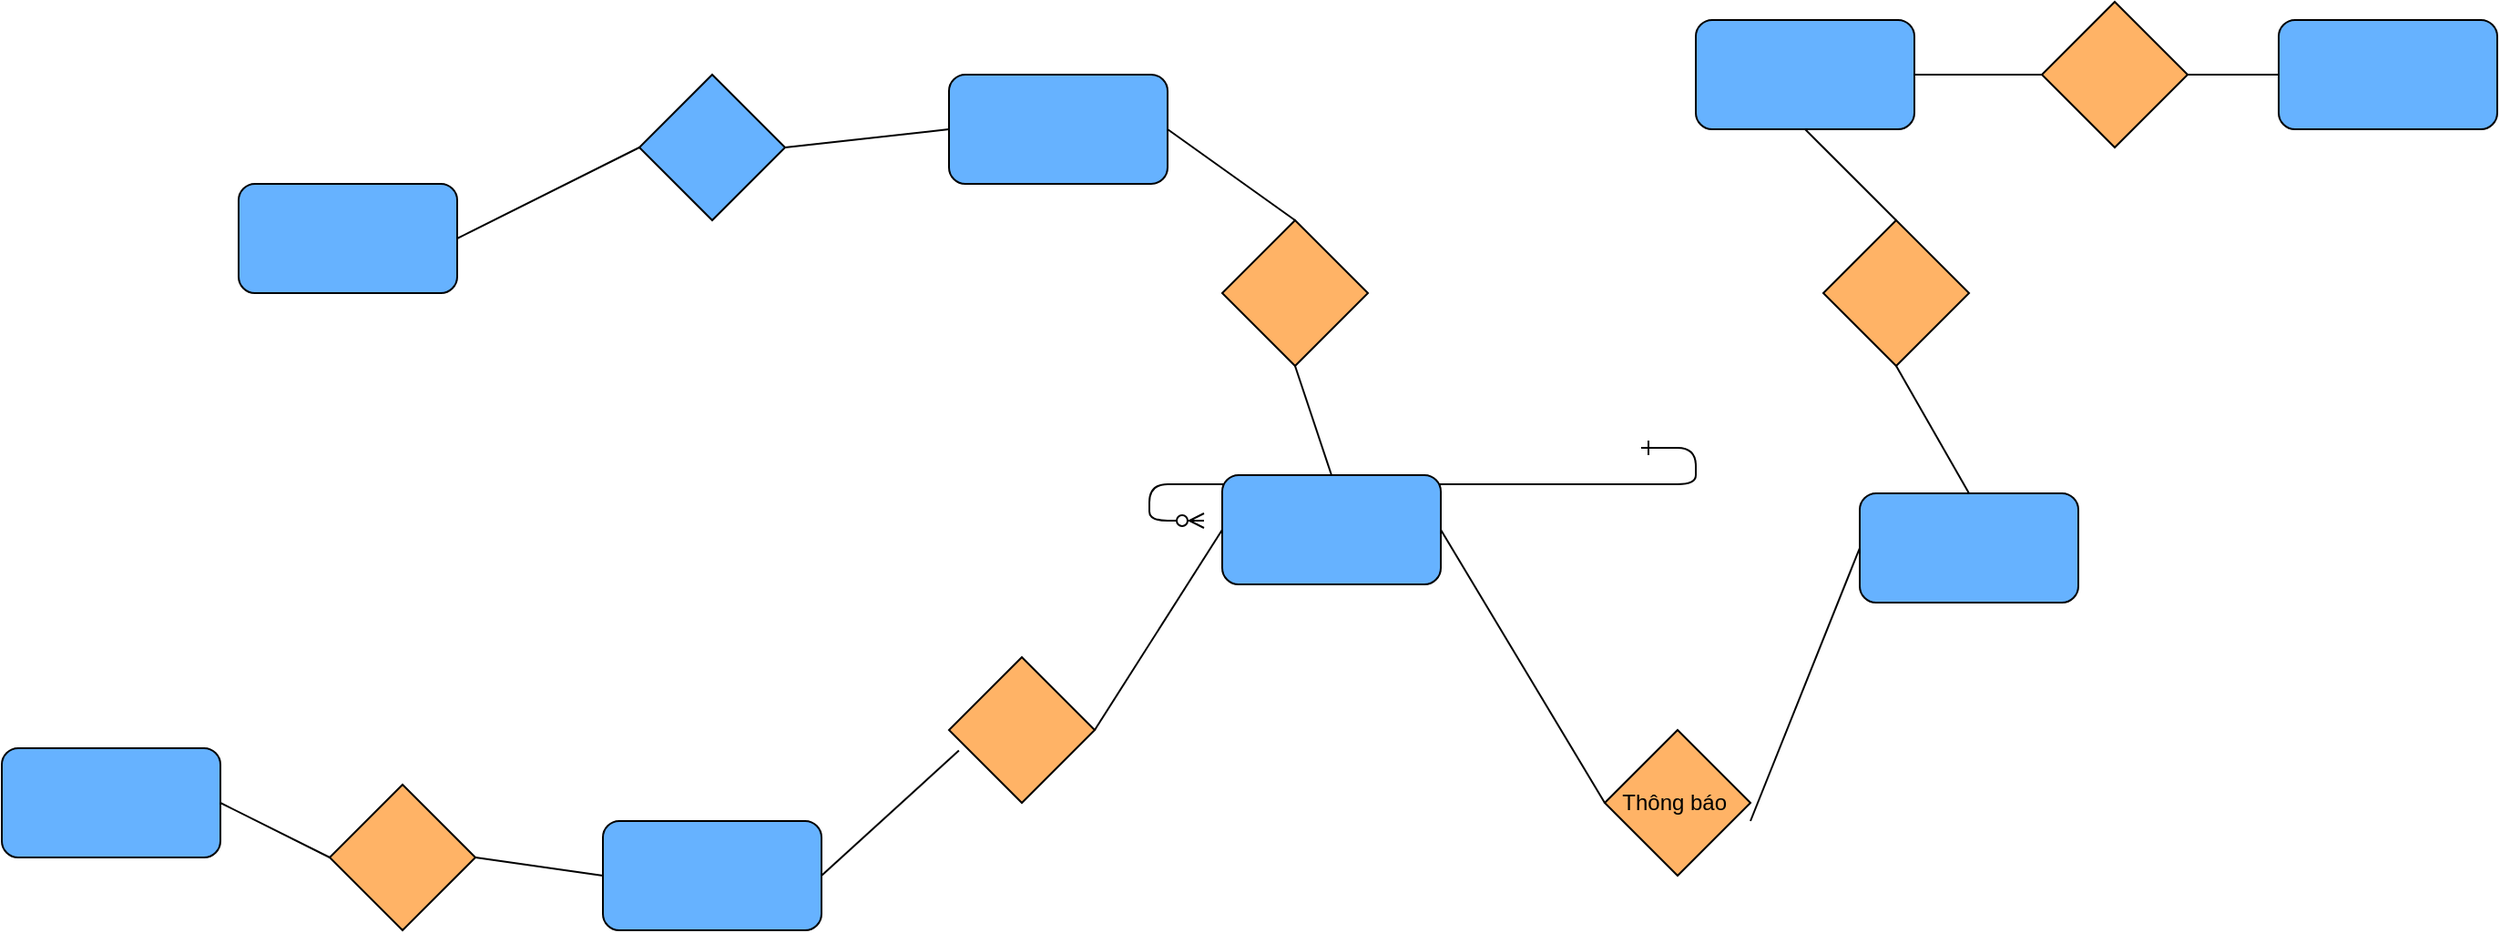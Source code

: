 <mxfile version="21.6.1" type="github">
  <diagram id="R2lEEEUBdFMjLlhIrx00" name="Page-1">
    <mxGraphModel dx="2754" dy="1921" grid="1" gridSize="10" guides="1" tooltips="1" connect="1" arrows="1" fold="1" page="1" pageScale="1" pageWidth="850" pageHeight="1100" math="0" shadow="0" extFonts="Permanent Marker^https://fonts.googleapis.com/css?family=Permanent+Marker">
      <root>
        <mxCell id="0" />
        <mxCell id="1" parent="0" />
        <mxCell id="C-vyLk0tnHw3VtMMgP7b-12" value="" style="edgeStyle=entityRelationEdgeStyle;endArrow=ERzeroToMany;startArrow=ERone;endFill=1;startFill=0;" parent="1" target="C-vyLk0tnHw3VtMMgP7b-17" edge="1">
          <mxGeometry width="100" height="100" relative="1" as="geometry">
            <mxPoint x="700" y="165" as="sourcePoint" />
            <mxPoint x="460" y="205" as="targetPoint" />
          </mxGeometry>
        </mxCell>
        <mxCell id="9YvvYFSVIsnFk0pbPGUX-1" value="" style="rounded=1;whiteSpace=wrap;html=1;fillColor=#66B2FF;" vertex="1" parent="1">
          <mxGeometry x="-200" y="330" width="120" height="60" as="geometry" />
        </mxCell>
        <mxCell id="9YvvYFSVIsnFk0pbPGUX-2" value="" style="rounded=1;whiteSpace=wrap;html=1;fillColor=#66B2FF;" vertex="1" parent="1">
          <mxGeometry x="130" y="370" width="120" height="60" as="geometry" />
        </mxCell>
        <mxCell id="9YvvYFSVIsnFk0pbPGUX-3" value="" style="rounded=1;whiteSpace=wrap;html=1;fillColor=#66B2FF;" vertex="1" parent="1">
          <mxGeometry x="730" y="-70" width="120" height="60" as="geometry" />
        </mxCell>
        <mxCell id="9YvvYFSVIsnFk0pbPGUX-4" value="" style="rounded=1;whiteSpace=wrap;html=1;fillColor=#66B2FF;" vertex="1" parent="1">
          <mxGeometry x="470" y="180" width="120" height="60" as="geometry" />
        </mxCell>
        <mxCell id="9YvvYFSVIsnFk0pbPGUX-5" value="" style="rounded=1;whiteSpace=wrap;html=1;fillColor=#66B2FF;" vertex="1" parent="1">
          <mxGeometry x="820" y="190" width="120" height="60" as="geometry" />
        </mxCell>
        <mxCell id="9YvvYFSVIsnFk0pbPGUX-6" value="" style="rounded=1;whiteSpace=wrap;html=1;fillColor=#66B2FF;" vertex="1" parent="1">
          <mxGeometry x="320" y="-40" width="120" height="60" as="geometry" />
        </mxCell>
        <mxCell id="9YvvYFSVIsnFk0pbPGUX-7" value="" style="rounded=1;whiteSpace=wrap;html=1;fillColor=#66B2FF;" vertex="1" parent="1">
          <mxGeometry x="-70" y="20" width="120" height="60" as="geometry" />
        </mxCell>
        <mxCell id="9YvvYFSVIsnFk0pbPGUX-9" value="" style="rhombus;whiteSpace=wrap;html=1;fillColor=#FFB366;" vertex="1" parent="1">
          <mxGeometry x="320" y="280" width="80" height="80" as="geometry" />
        </mxCell>
        <mxCell id="9YvvYFSVIsnFk0pbPGUX-10" value="Thông báo&amp;nbsp;" style="rhombus;whiteSpace=wrap;html=1;fillColor=#FFB366;" vertex="1" parent="1">
          <mxGeometry x="680" y="320" width="80" height="80" as="geometry" />
        </mxCell>
        <mxCell id="9YvvYFSVIsnFk0pbPGUX-11" value="" style="rhombus;whiteSpace=wrap;html=1;fillColor=#FFB366;" vertex="1" parent="1">
          <mxGeometry x="-20" y="350" width="80" height="80" as="geometry" />
        </mxCell>
        <mxCell id="9YvvYFSVIsnFk0pbPGUX-12" value="" style="rhombus;whiteSpace=wrap;html=1;fillColor=#66B2FF;" vertex="1" parent="1">
          <mxGeometry x="150" y="-40" width="80" height="80" as="geometry" />
        </mxCell>
        <mxCell id="9YvvYFSVIsnFk0pbPGUX-13" value="" style="endArrow=none;html=1;rounded=0;entryX=0;entryY=0.5;entryDx=0;entryDy=0;exitX=1;exitY=0.5;exitDx=0;exitDy=0;" edge="1" parent="1" source="9YvvYFSVIsnFk0pbPGUX-9" target="9YvvYFSVIsnFk0pbPGUX-4">
          <mxGeometry width="50" height="50" relative="1" as="geometry">
            <mxPoint x="460" y="310" as="sourcePoint" />
            <mxPoint x="510" y="260" as="targetPoint" />
          </mxGeometry>
        </mxCell>
        <mxCell id="9YvvYFSVIsnFk0pbPGUX-14" value="" style="endArrow=none;html=1;rounded=0;entryX=1;entryY=0.5;entryDx=0;entryDy=0;exitX=0;exitY=0.5;exitDx=0;exitDy=0;" edge="1" parent="1" source="9YvvYFSVIsnFk0pbPGUX-12" target="9YvvYFSVIsnFk0pbPGUX-7">
          <mxGeometry width="50" height="50" relative="1" as="geometry">
            <mxPoint x="460" y="310" as="sourcePoint" />
            <mxPoint x="510" y="260" as="targetPoint" />
          </mxGeometry>
        </mxCell>
        <mxCell id="9YvvYFSVIsnFk0pbPGUX-15" value="" style="endArrow=none;html=1;rounded=0;entryX=1;entryY=0.5;entryDx=0;entryDy=0;exitX=0;exitY=0.5;exitDx=0;exitDy=0;" edge="1" parent="1" source="9YvvYFSVIsnFk0pbPGUX-6" target="9YvvYFSVIsnFk0pbPGUX-12">
          <mxGeometry width="50" height="50" relative="1" as="geometry">
            <mxPoint x="460" y="310" as="sourcePoint" />
            <mxPoint x="510" y="260" as="targetPoint" />
          </mxGeometry>
        </mxCell>
        <mxCell id="9YvvYFSVIsnFk0pbPGUX-16" value="" style="endArrow=none;html=1;rounded=0;entryX=1;entryY=0.5;entryDx=0;entryDy=0;exitX=0;exitY=0.5;exitDx=0;exitDy=0;" edge="1" parent="1" source="9YvvYFSVIsnFk0pbPGUX-2" target="9YvvYFSVIsnFk0pbPGUX-11">
          <mxGeometry width="50" height="50" relative="1" as="geometry">
            <mxPoint x="460" y="310" as="sourcePoint" />
            <mxPoint x="510" y="260" as="targetPoint" />
          </mxGeometry>
        </mxCell>
        <mxCell id="9YvvYFSVIsnFk0pbPGUX-17" value="" style="endArrow=none;html=1;rounded=0;entryX=0.068;entryY=0.641;entryDx=0;entryDy=0;entryPerimeter=0;exitX=1;exitY=0.5;exitDx=0;exitDy=0;" edge="1" parent="1" source="9YvvYFSVIsnFk0pbPGUX-2" target="9YvvYFSVIsnFk0pbPGUX-9">
          <mxGeometry width="50" height="50" relative="1" as="geometry">
            <mxPoint x="460" y="310" as="sourcePoint" />
            <mxPoint x="510" y="260" as="targetPoint" />
          </mxGeometry>
        </mxCell>
        <mxCell id="9YvvYFSVIsnFk0pbPGUX-18" value="" style="endArrow=none;html=1;rounded=0;entryX=0;entryY=0.5;entryDx=0;entryDy=0;exitX=1;exitY=0.5;exitDx=0;exitDy=0;" edge="1" parent="1" source="9YvvYFSVIsnFk0pbPGUX-1" target="9YvvYFSVIsnFk0pbPGUX-11">
          <mxGeometry width="50" height="50" relative="1" as="geometry">
            <mxPoint x="460" y="310" as="sourcePoint" />
            <mxPoint x="510" y="260" as="targetPoint" />
          </mxGeometry>
        </mxCell>
        <mxCell id="9YvvYFSVIsnFk0pbPGUX-19" value="" style="endArrow=none;html=1;rounded=0;entryX=1;entryY=0.625;entryDx=0;entryDy=0;entryPerimeter=0;exitX=0;exitY=0.5;exitDx=0;exitDy=0;" edge="1" parent="1" source="9YvvYFSVIsnFk0pbPGUX-5" target="9YvvYFSVIsnFk0pbPGUX-10">
          <mxGeometry width="50" height="50" relative="1" as="geometry">
            <mxPoint x="460" y="310" as="sourcePoint" />
            <mxPoint x="510" y="260" as="targetPoint" />
          </mxGeometry>
        </mxCell>
        <mxCell id="9YvvYFSVIsnFk0pbPGUX-20" value="" style="endArrow=none;html=1;rounded=0;entryX=1;entryY=0.5;entryDx=0;entryDy=0;exitX=0;exitY=0.5;exitDx=0;exitDy=0;" edge="1" parent="1" source="9YvvYFSVIsnFk0pbPGUX-10" target="9YvvYFSVIsnFk0pbPGUX-4">
          <mxGeometry width="50" height="50" relative="1" as="geometry">
            <mxPoint x="460" y="310" as="sourcePoint" />
            <mxPoint x="510" y="260" as="targetPoint" />
          </mxGeometry>
        </mxCell>
        <mxCell id="9YvvYFSVIsnFk0pbPGUX-21" value="" style="rhombus;whiteSpace=wrap;html=1;fillColor=#FFB366;" vertex="1" parent="1">
          <mxGeometry x="800" y="40" width="80" height="80" as="geometry" />
        </mxCell>
        <mxCell id="9YvvYFSVIsnFk0pbPGUX-22" value="" style="endArrow=none;html=1;rounded=0;entryX=0.5;entryY=1;entryDx=0;entryDy=0;exitX=0.5;exitY=0;exitDx=0;exitDy=0;" edge="1" parent="1" source="9YvvYFSVIsnFk0pbPGUX-5" target="9YvvYFSVIsnFk0pbPGUX-21">
          <mxGeometry width="50" height="50" relative="1" as="geometry">
            <mxPoint x="460" y="310" as="sourcePoint" />
            <mxPoint x="510" y="260" as="targetPoint" />
          </mxGeometry>
        </mxCell>
        <mxCell id="9YvvYFSVIsnFk0pbPGUX-23" value="" style="endArrow=none;html=1;rounded=0;entryX=0.5;entryY=1;entryDx=0;entryDy=0;exitX=0.5;exitY=0;exitDx=0;exitDy=0;" edge="1" parent="1" source="9YvvYFSVIsnFk0pbPGUX-21" target="9YvvYFSVIsnFk0pbPGUX-3">
          <mxGeometry width="50" height="50" relative="1" as="geometry">
            <mxPoint x="460" y="310" as="sourcePoint" />
            <mxPoint x="510" y="260" as="targetPoint" />
          </mxGeometry>
        </mxCell>
        <mxCell id="9YvvYFSVIsnFk0pbPGUX-24" value="" style="rhombus;whiteSpace=wrap;html=1;fillColor=#FFB366;" vertex="1" parent="1">
          <mxGeometry x="470" y="40" width="80" height="80" as="geometry" />
        </mxCell>
        <mxCell id="9YvvYFSVIsnFk0pbPGUX-25" value="" style="endArrow=none;html=1;rounded=0;entryX=0.5;entryY=1;entryDx=0;entryDy=0;exitX=0.5;exitY=0;exitDx=0;exitDy=0;" edge="1" parent="1" source="9YvvYFSVIsnFk0pbPGUX-4" target="9YvvYFSVIsnFk0pbPGUX-24">
          <mxGeometry width="50" height="50" relative="1" as="geometry">
            <mxPoint x="460" y="310" as="sourcePoint" />
            <mxPoint x="510" y="260" as="targetPoint" />
          </mxGeometry>
        </mxCell>
        <mxCell id="9YvvYFSVIsnFk0pbPGUX-26" value="" style="endArrow=none;html=1;rounded=0;entryX=1;entryY=0.5;entryDx=0;entryDy=0;exitX=0.5;exitY=0;exitDx=0;exitDy=0;" edge="1" parent="1" source="9YvvYFSVIsnFk0pbPGUX-24" target="9YvvYFSVIsnFk0pbPGUX-6">
          <mxGeometry width="50" height="50" relative="1" as="geometry">
            <mxPoint x="460" y="310" as="sourcePoint" />
            <mxPoint x="510" y="260" as="targetPoint" />
          </mxGeometry>
        </mxCell>
        <mxCell id="9YvvYFSVIsnFk0pbPGUX-28" value="" style="rhombus;whiteSpace=wrap;html=1;fillColor=#FFB366;" vertex="1" parent="1">
          <mxGeometry x="920" y="-80" width="80" height="80" as="geometry" />
        </mxCell>
        <mxCell id="9YvvYFSVIsnFk0pbPGUX-29" value="" style="rounded=1;whiteSpace=wrap;html=1;fillColor=#66B2FF;" vertex="1" parent="1">
          <mxGeometry x="1050" y="-70" width="120" height="60" as="geometry" />
        </mxCell>
        <mxCell id="9YvvYFSVIsnFk0pbPGUX-30" value="" style="endArrow=none;html=1;rounded=0;entryX=1;entryY=0.5;entryDx=0;entryDy=0;exitX=0;exitY=0.5;exitDx=0;exitDy=0;" edge="1" parent="1" source="9YvvYFSVIsnFk0pbPGUX-29" target="9YvvYFSVIsnFk0pbPGUX-28">
          <mxGeometry width="50" height="50" relative="1" as="geometry">
            <mxPoint x="460" y="310" as="sourcePoint" />
            <mxPoint x="510" y="260" as="targetPoint" />
          </mxGeometry>
        </mxCell>
        <mxCell id="9YvvYFSVIsnFk0pbPGUX-31" value="" style="endArrow=none;html=1;rounded=0;entryX=1;entryY=0.5;entryDx=0;entryDy=0;exitX=0;exitY=0.5;exitDx=0;exitDy=0;" edge="1" parent="1" source="9YvvYFSVIsnFk0pbPGUX-28" target="9YvvYFSVIsnFk0pbPGUX-3">
          <mxGeometry width="50" height="50" relative="1" as="geometry">
            <mxPoint x="460" y="310" as="sourcePoint" />
            <mxPoint x="510" y="260" as="targetPoint" />
          </mxGeometry>
        </mxCell>
      </root>
    </mxGraphModel>
  </diagram>
</mxfile>
